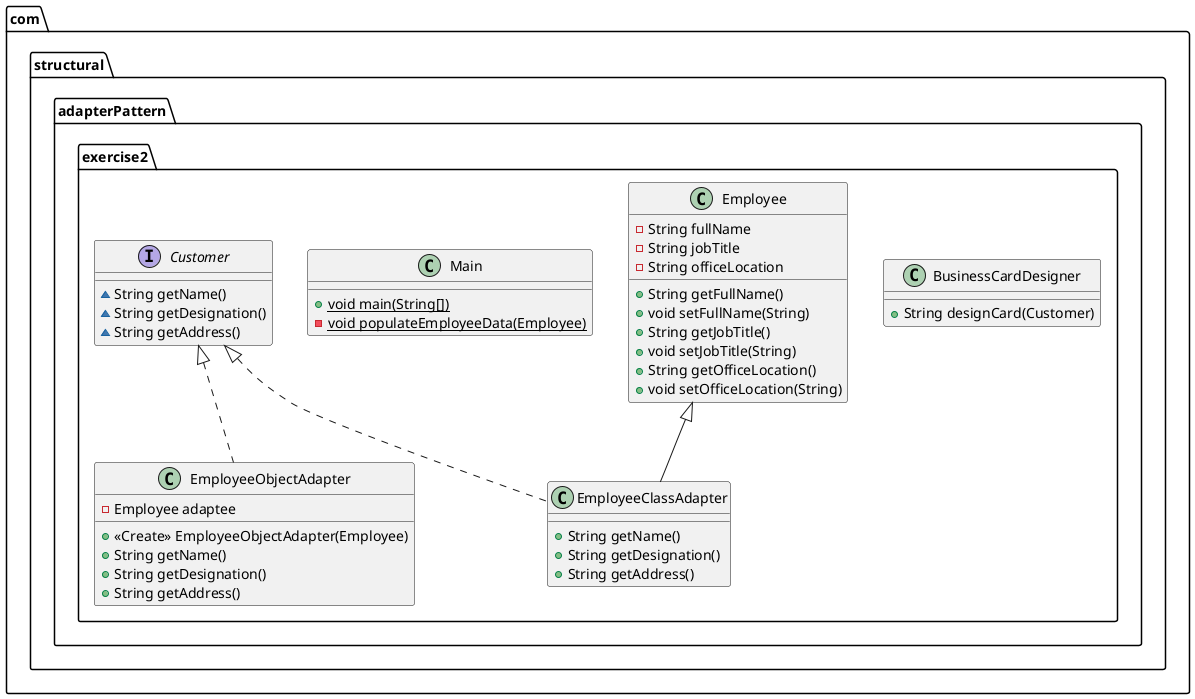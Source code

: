 @startuml
class com.structural.adapterPattern.exercise2.EmployeeClassAdapter {
+ String getName()
+ String getDesignation()
+ String getAddress()
}
class com.structural.adapterPattern.exercise2.BusinessCardDesigner {
+ String designCard(Customer)
}
class com.structural.adapterPattern.exercise2.Employee {
- String fullName
- String jobTitle
- String officeLocation
+ String getFullName()
+ void setFullName(String)
+ String getJobTitle()
+ void setJobTitle(String)
+ String getOfficeLocation()
+ void setOfficeLocation(String)
}
class com.structural.adapterPattern.exercise2.Main {
+ {static} void main(String[])
- {static} void populateEmployeeData(Employee)
}
interface com.structural.adapterPattern.exercise2.Customer {
~ String getName()
~ String getDesignation()
~ String getAddress()
}
class com.structural.adapterPattern.exercise2.EmployeeObjectAdapter {
- Employee adaptee
+ <<Create>> EmployeeObjectAdapter(Employee)
+ String getName()
+ String getDesignation()
+ String getAddress()
}


com.structural.adapterPattern.exercise2.Customer <|.. com.structural.adapterPattern.exercise2.EmployeeClassAdapter
com.structural.adapterPattern.exercise2.Employee <|-- com.structural.adapterPattern.exercise2.EmployeeClassAdapter
com.structural.adapterPattern.exercise2.Customer <|.. com.structural.adapterPattern.exercise2.EmployeeObjectAdapter
@enduml